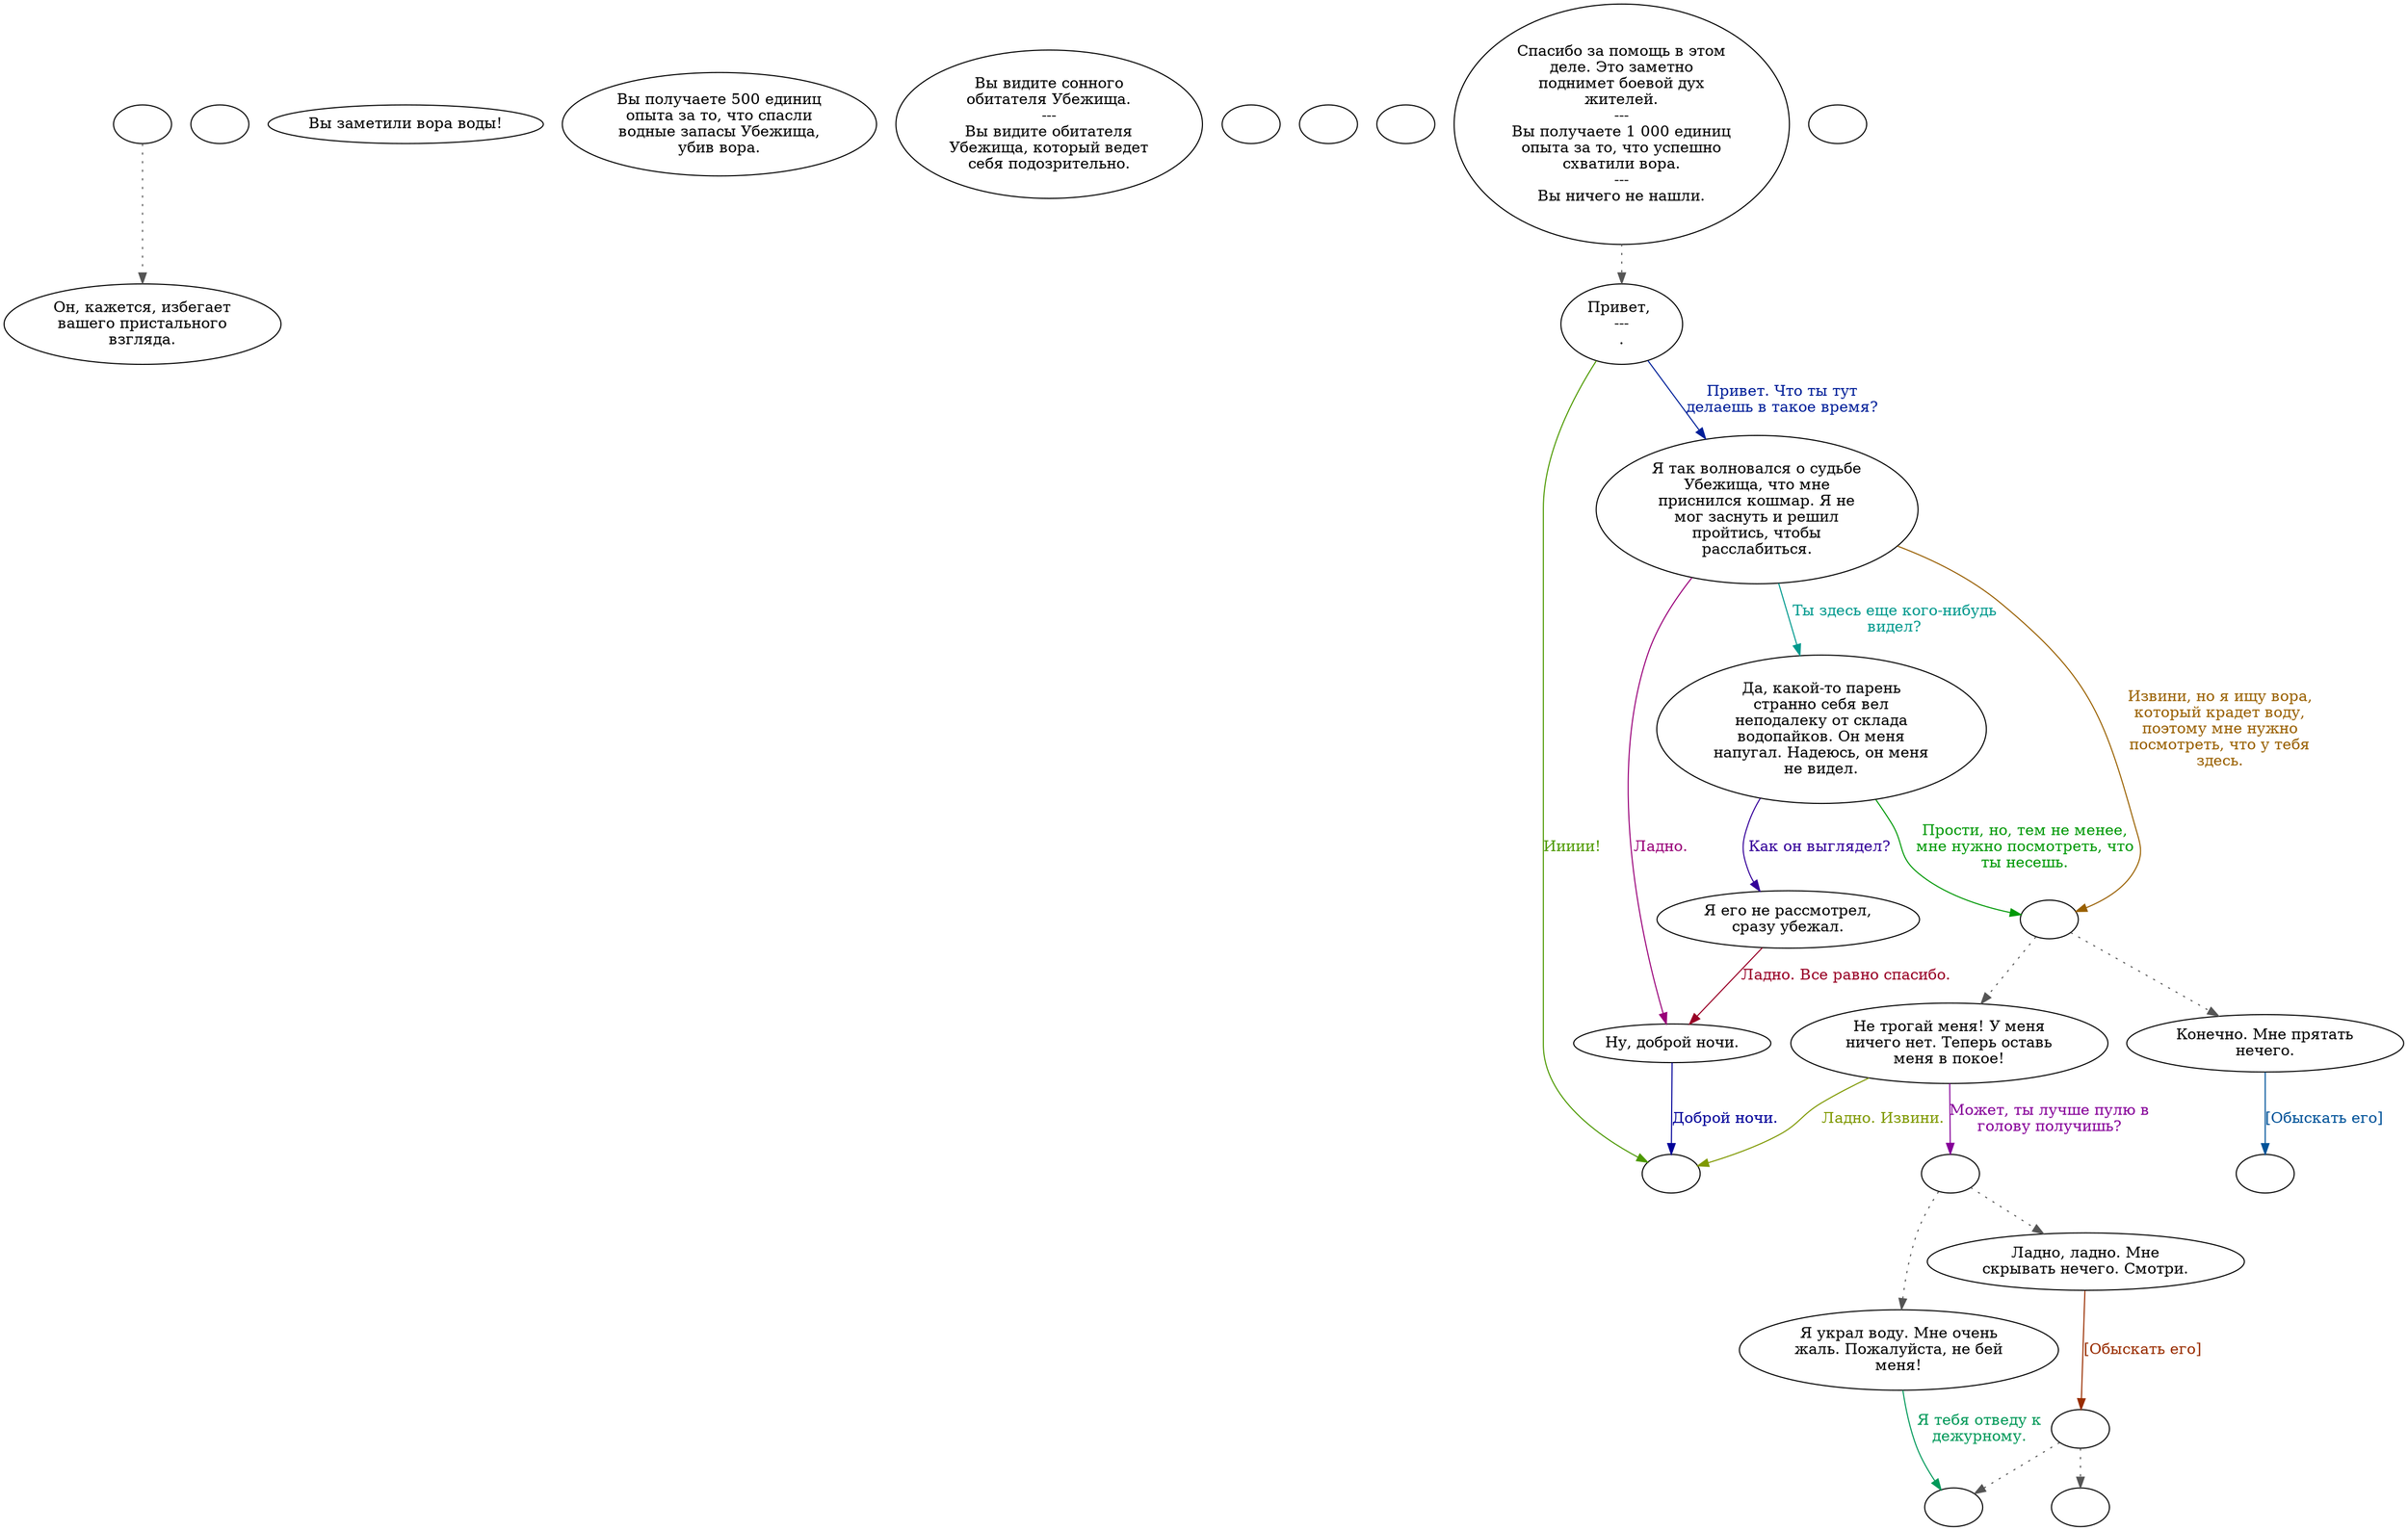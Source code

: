 digraph wtrthief {
  "start" [style=filled       fillcolor="#FFFFFF"       color="#000000"]
  "start" -> "description_p_proc" [style=dotted color="#555555"]
  "start" [label=""]
  "combat_p_proc" [style=filled       fillcolor="#FFFFFF"       color="#000000"]
  "combat_p_proc" [label=""]
  "critter_p_proc" [style=filled       fillcolor="#FFFFFF"       color="#000000"]
  "critter_p_proc" [label="Вы заметили вора воды!"]
  "description_p_proc" [style=filled       fillcolor="#FFFFFF"       color="#000000"]
  "description_p_proc" [label="Он, кажется, избегает\nвашего пристального\nвзгляда."]
  "destroy_p_proc" [style=filled       fillcolor="#FFFFFF"       color="#000000"]
  "destroy_p_proc" [label="Вы получаете 500 единиц\nопыта за то, что спасли\nводные запасы Убежища,\nубив вора."]
  "look_at_p_proc" [style=filled       fillcolor="#FFFFFF"       color="#000000"]
  "look_at_p_proc" [label="Вы видите сонного\nобитателя Убежища.\n---\nВы видите обитателя\nУбежища, который ведет\nсебя подозрительно."]
  "map_enter_p_proc" [style=filled       fillcolor="#FFFFFF"       color="#000000"]
  "map_enter_p_proc" [label=""]
  "map_update_p_proc" [style=filled       fillcolor="#FFFFFF"       color="#000000"]
  "map_update_p_proc" [label=""]
  "pickup_p_proc" [style=filled       fillcolor="#FFFFFF"       color="#000000"]
  "pickup_p_proc" [label=""]
  "talk_p_proc" [style=filled       fillcolor="#FFFFFF"       color="#000000"]
  "talk_p_proc" -> "WtrThief01" [style=dotted color="#555555"]
  "talk_p_proc" [label="Спасибо за помощь в этом\nделе. Это заметно\nподнимет боевой дух\nжителей.\n---\nВы получаете 1 000 единиц\nопыта за то, что успешно\nсхватили вора.\n---\nВы ничего не нашли."]
  "timed_event_p_proc" [style=filled       fillcolor="#FFFFFF"       color="#000000"]
  "timed_event_p_proc" [label=""]
  "WtrThief01" [style=filled       fillcolor="#FFFFFF"       color="#000000"]
  "WtrThief01" [label="Привет, \n---\n."]
  "WtrThief01" -> "WtrThief02" [label="Привет. Что ты тут\nделаешь в такое время?" color="#001F99" fontcolor="#001F99"]
  "WtrThief01" -> "WtrThiefEnd" [label="Иииии!" color="#4C9900" fontcolor="#4C9900"]
  "WtrThief02" [style=filled       fillcolor="#FFFFFF"       color="#000000"]
  "WtrThief02" [label="Я так волновался о судьбе\nУбежища, что мне\nприснился кошмар. Я не\nмог заснуть и решил\nпройтись, чтобы\nрасслабиться."]
  "WtrThief02" -> "WtrThiefBye" [label="Ладно." color="#990079" fontcolor="#990079"]
  "WtrThief02" -> "WtrThief03" [label="Ты здесь еще кого-нибудь\nвидел?" color="#00998D" fontcolor="#00998D"]
  "WtrThief02" -> "WtrThief05" [label="Извини, но я ищу вора,\nкоторый крадет воду,\nпоэтому мне нужно\nпосмотреть, что у тебя\nздесь." color="#996000" fontcolor="#996000"]
  "WtrThief03" [style=filled       fillcolor="#FFFFFF"       color="#000000"]
  "WtrThief03" [label="Да, какой-то парень\nстранно себя вел\nнеподалеку от склада\nводопайков. Он меня\nнапугал. Надеюсь, он меня\nне видел."]
  "WtrThief03" -> "WtrThief04" [label="Как он выглядел?" color="#330099" fontcolor="#330099"]
  "WtrThief03" -> "WtrThief05" [label="Прости, но, тем не менее,\nмне нужно посмотреть, что\nты несешь." color="#009907" fontcolor="#009907"]
  "WtrThief04" [style=filled       fillcolor="#FFFFFF"       color="#000000"]
  "WtrThief04" [label="Я его не рассмотрел,\nсразу убежал."]
  "WtrThief04" -> "WtrThiefBye" [label="Ладно. Все равно спасибо." color="#990026" fontcolor="#990026"]
  "WtrThief05" [style=filled       fillcolor="#FFFFFF"       color="#000000"]
  "WtrThief05" -> "WtrThief08" [style=dotted color="#555555"]
  "WtrThief05" -> "WtrThief06" [style=dotted color="#555555"]
  "WtrThief05" [label=""]
  "WtrThief06" [style=filled       fillcolor="#FFFFFF"       color="#000000"]
  "WtrThief06" [label="Конечно. Мне прятать\nнечего."]
  "WtrThief06" -> "WtrThief07" [label="[Обыскать его]" color="#005399" fontcolor="#005399"]
  "WtrThief07" [style=filled       fillcolor="#FFFFFF"       color="#000000"]
  "WtrThief07" [label=""]
  "WtrThief08" [style=filled       fillcolor="#FFFFFF"       color="#000000"]
  "WtrThief08" [label="Не трогай меня! У меня\nничего нет. Теперь оставь\nменя в покое!"]
  "WtrThief08" -> "WtrThiefEnd" [label="Ладно. Извини." color="#7F9900" fontcolor="#7F9900"]
  "WtrThief08" -> "WtrThief09" [label="Может, ты лучше пулю в\nголову получишь?" color="#860099" fontcolor="#860099"]
  "WtrThief09" [style=filled       fillcolor="#FFFFFF"       color="#000000"]
  "WtrThief09" -> "WtrThief10" [style=dotted color="#555555"]
  "WtrThief09" -> "WtrThief11" [style=dotted color="#555555"]
  "WtrThief09" [label=""]
  "WtrThief10" [style=filled       fillcolor="#FFFFFF"       color="#000000"]
  "WtrThief10" [label="Я украл воду. Мне очень\nжаль. Пожалуйста, не бей\nменя!"]
  "WtrThief10" -> "finish_quest" [label="Я тебя отведу к\nдежурному." color="#009959" fontcolor="#009959"]
  "WtrThief11" [style=filled       fillcolor="#FFFFFF"       color="#000000"]
  "WtrThief11" [label="Ладно, ладно. Мне\nскрывать нечего. Смотри."]
  "WtrThief11" -> "WtrThief11a" [label="[Обыскать его]" color="#992D00" fontcolor="#992D00"]
  "WtrThief11a" [style=filled       fillcolor="#FFFFFF"       color="#000000"]
  "WtrThief11a" -> "finish_quest" [style=dotted color="#555555"]
  "WtrThief11a" -> "WtrThiefCombat" [style=dotted color="#555555"]
  "WtrThief11a" [label=""]
  "WtrThiefCombat" [style=filled       fillcolor="#FFFFFF"       color="#000000"]
  "WtrThiefCombat" [label=""]
  "finish_quest" [style=filled       fillcolor="#FFFFFF"       color="#000000"]
  "finish_quest" [label=""]
  "WtrThiefBye" [style=filled       fillcolor="#FFFFFF"       color="#000000"]
  "WtrThiefBye" [label="Ну, доброй ночи."]
  "WtrThiefBye" -> "WtrThiefEnd" [label="Доброй ночи." color="#000099" fontcolor="#000099"]
  "WtrThiefEnd" [style=filled       fillcolor="#FFFFFF"       color="#000000"]
  "WtrThiefEnd" [label=""]
}